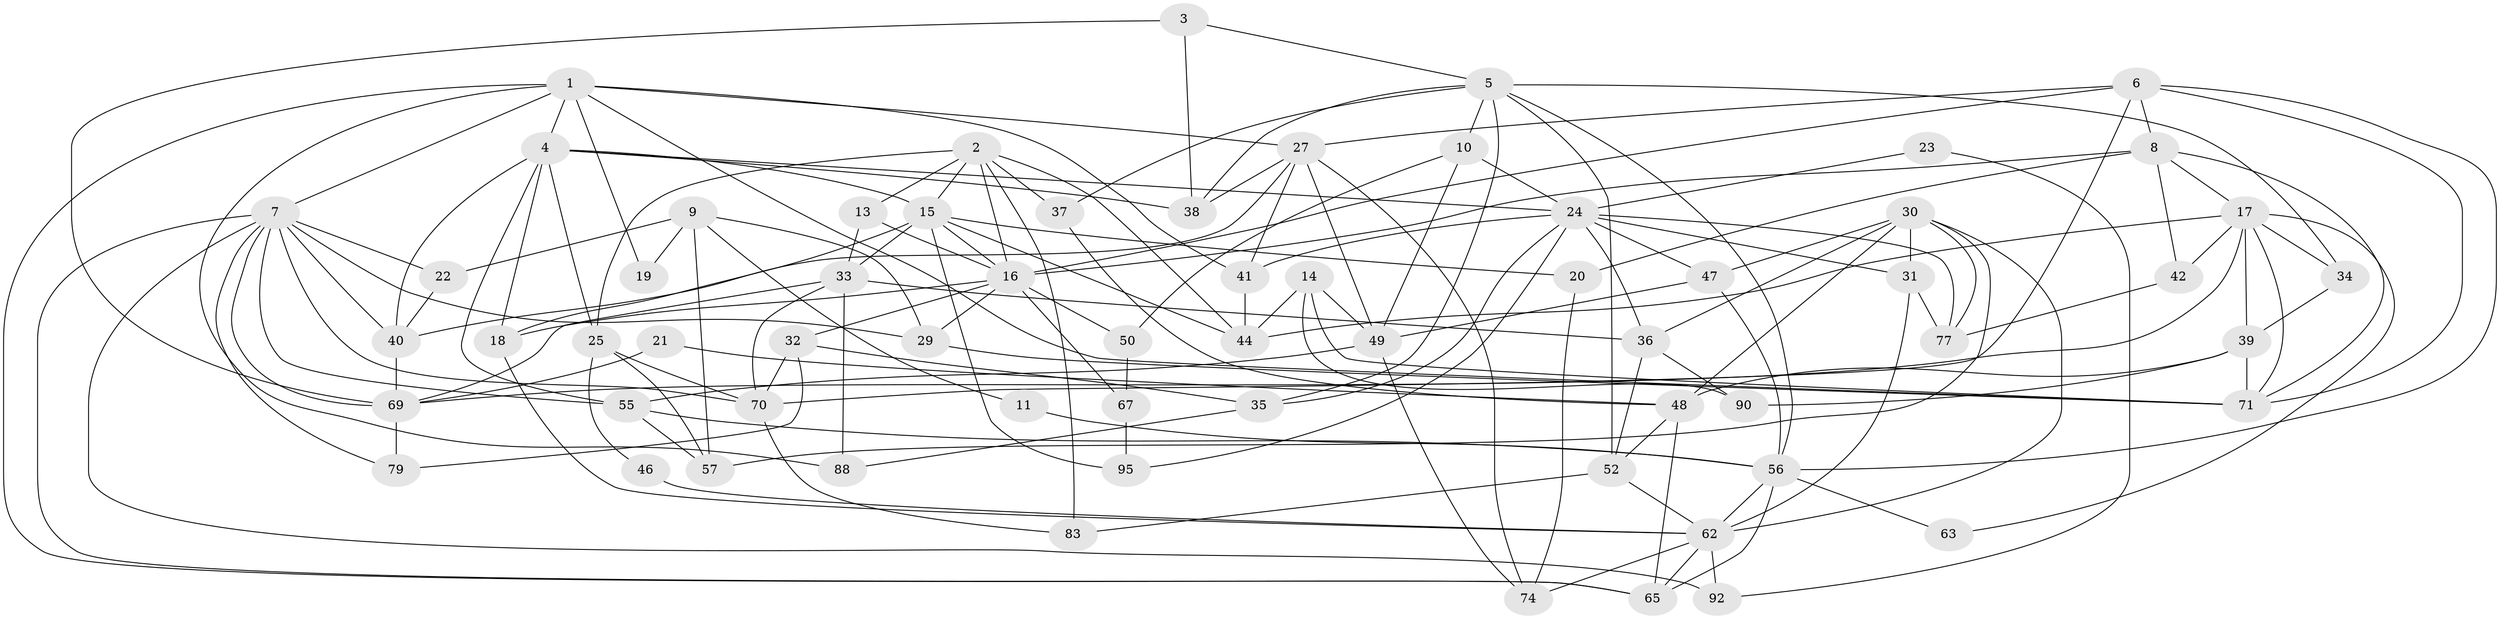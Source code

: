 // original degree distribution, {5: 0.18556701030927836, 4: 0.25773195876288657, 3: 0.32989690721649484, 7: 0.041237113402061855, 2: 0.09278350515463918, 6: 0.08247422680412371, 8: 0.010309278350515464}
// Generated by graph-tools (version 1.1) at 2025/41/03/06/25 10:41:59]
// undirected, 64 vertices, 156 edges
graph export_dot {
graph [start="1"]
  node [color=gray90,style=filled];
  1 [super="+28"];
  2 [super="+12"];
  3;
  4 [super="+59"];
  5 [super="+86"];
  6 [super="+66"];
  7 [super="+43"];
  8 [super="+58"];
  9 [super="+26"];
  10 [super="+72"];
  11;
  13;
  14 [super="+76"];
  15 [super="+93"];
  16 [super="+64"];
  17 [super="+51"];
  18;
  19;
  20;
  21;
  22;
  23;
  24 [super="+81"];
  25;
  27 [super="+85"];
  29;
  30 [super="+73"];
  31 [super="+45"];
  32 [super="+80"];
  33 [super="+82"];
  34;
  35;
  36;
  37;
  38 [super="+60"];
  39 [super="+61"];
  40 [super="+53"];
  41;
  42;
  44 [super="+89"];
  46;
  47 [super="+91"];
  48 [super="+68"];
  49 [super="+94"];
  50;
  52 [super="+54"];
  55;
  56 [super="+96"];
  57;
  62 [super="+84"];
  63;
  65 [super="+78"];
  67;
  69 [super="+87"];
  70 [super="+75"];
  71 [super="+97"];
  74;
  77;
  79;
  83;
  88;
  90;
  92;
  95;
  1 -- 27;
  1 -- 4;
  1 -- 19;
  1 -- 88;
  1 -- 41;
  1 -- 71;
  1 -- 7;
  1 -- 65;
  2 -- 25;
  2 -- 44;
  2 -- 83;
  2 -- 16;
  2 -- 37;
  2 -- 13;
  2 -- 15;
  3 -- 38;
  3 -- 69;
  3 -- 5;
  4 -- 55;
  4 -- 18;
  4 -- 38;
  4 -- 40;
  4 -- 25;
  4 -- 24;
  4 -- 15;
  5 -- 52;
  5 -- 34;
  5 -- 35;
  5 -- 37;
  5 -- 38;
  5 -- 10;
  5 -- 56;
  6 -- 71;
  6 -- 8;
  6 -- 16;
  6 -- 70;
  6 -- 56;
  6 -- 27;
  7 -- 69 [weight=2];
  7 -- 55;
  7 -- 79;
  7 -- 92;
  7 -- 70 [weight=2];
  7 -- 22;
  7 -- 40;
  7 -- 29;
  7 -- 65;
  8 -- 42;
  8 -- 17;
  8 -- 20;
  8 -- 71;
  8 -- 16;
  9 -- 29;
  9 -- 11;
  9 -- 19;
  9 -- 22;
  9 -- 57;
  10 -- 50;
  10 -- 49;
  10 -- 24;
  11 -- 56;
  13 -- 33;
  13 -- 16;
  14 -- 90;
  14 -- 49;
  14 -- 44 [weight=2];
  14 -- 71;
  15 -- 16;
  15 -- 20;
  15 -- 95;
  15 -- 18;
  15 -- 44;
  15 -- 33;
  16 -- 29;
  16 -- 67;
  16 -- 32;
  16 -- 18;
  16 -- 50;
  17 -- 39;
  17 -- 34;
  17 -- 63;
  17 -- 71;
  17 -- 44;
  17 -- 42;
  17 -- 69;
  18 -- 62;
  20 -- 74;
  21 -- 48 [weight=2];
  21 -- 69;
  22 -- 40;
  23 -- 92;
  23 -- 24;
  24 -- 35;
  24 -- 41;
  24 -- 36;
  24 -- 95;
  24 -- 47;
  24 -- 77;
  24 -- 31;
  25 -- 46;
  25 -- 57;
  25 -- 70;
  27 -- 74;
  27 -- 38;
  27 -- 40;
  27 -- 41;
  27 -- 49;
  29 -- 71;
  30 -- 57;
  30 -- 31;
  30 -- 62;
  30 -- 77;
  30 -- 48;
  30 -- 36;
  30 -- 47;
  31 -- 77;
  31 -- 62;
  32 -- 79;
  32 -- 70;
  32 -- 35;
  33 -- 36;
  33 -- 88;
  33 -- 69;
  33 -- 70;
  34 -- 39;
  35 -- 88;
  36 -- 52;
  36 -- 90;
  37 -- 48;
  39 -- 90;
  39 -- 71;
  39 -- 48;
  40 -- 69;
  41 -- 44;
  42 -- 77;
  46 -- 62 [weight=2];
  47 -- 56;
  47 -- 49;
  48 -- 52;
  48 -- 65;
  49 -- 55;
  49 -- 74;
  50 -- 67;
  52 -- 83;
  52 -- 62;
  55 -- 56;
  55 -- 57;
  56 -- 63;
  56 -- 62;
  56 -- 65;
  62 -- 65;
  62 -- 74;
  62 -- 92;
  67 -- 95;
  69 -- 79;
  70 -- 83;
}
